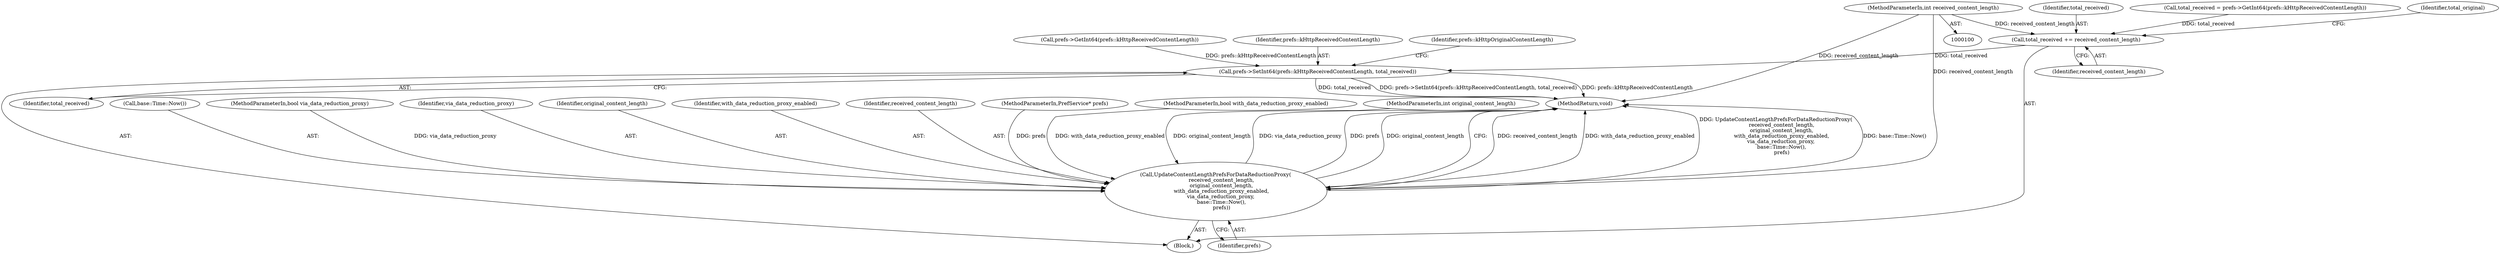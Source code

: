 digraph "1_Chrome_828eab2216a765dea92575c290421c115b8ad028_6@del" {
"1000101" [label="(MethodParameterIn,int received_content_length)"];
"1000117" [label="(Call,total_received += received_content_length)"];
"1000123" [label="(Call,prefs->SetInt64(prefs::kHttpReceivedContentLength, total_received))"];
"1000129" [label="(Call,UpdateContentLengthPrefsForDataReductionProxy(\n       received_content_length,\n       original_content_length,\n       with_data_reduction_proxy_enabled,\n      via_data_reduction_proxy,\n       base::Time::Now(),\n       prefs))"];
"1000136" [label="(MethodReturn,void)"];
"1000121" [label="(Identifier,total_original)"];
"1000102" [label="(MethodParameterIn,int original_content_length)"];
"1000127" [label="(Identifier,prefs::kHttpOriginalContentLength)"];
"1000135" [label="(Identifier,prefs)"];
"1000134" [label="(Call,base::Time::Now())"];
"1000104" [label="(MethodParameterIn,bool via_data_reduction_proxy)"];
"1000133" [label="(Identifier,via_data_reduction_proxy)"];
"1000131" [label="(Identifier,original_content_length)"];
"1000119" [label="(Identifier,received_content_length)"];
"1000117" [label="(Call,total_received += received_content_length)"];
"1000110" [label="(Call,prefs->GetInt64(prefs::kHttpReceivedContentLength))"];
"1000129" [label="(Call,UpdateContentLengthPrefsForDataReductionProxy(\n       received_content_length,\n       original_content_length,\n       with_data_reduction_proxy_enabled,\n      via_data_reduction_proxy,\n       base::Time::Now(),\n       prefs))"];
"1000132" [label="(Identifier,with_data_reduction_proxy_enabled)"];
"1000123" [label="(Call,prefs->SetInt64(prefs::kHttpReceivedContentLength, total_received))"];
"1000101" [label="(MethodParameterIn,int received_content_length)"];
"1000118" [label="(Identifier,total_received)"];
"1000108" [label="(Call,total_received = prefs->GetInt64(prefs::kHttpReceivedContentLength))"];
"1000130" [label="(Identifier,received_content_length)"];
"1000106" [label="(Block,)"];
"1000125" [label="(Identifier,total_received)"];
"1000124" [label="(Identifier,prefs::kHttpReceivedContentLength)"];
"1000105" [label="(MethodParameterIn,PrefService* prefs)"];
"1000103" [label="(MethodParameterIn,bool with_data_reduction_proxy_enabled)"];
"1000101" -> "1000100"  [label="AST: "];
"1000101" -> "1000136"  [label="DDG: received_content_length"];
"1000101" -> "1000117"  [label="DDG: received_content_length"];
"1000101" -> "1000129"  [label="DDG: received_content_length"];
"1000117" -> "1000106"  [label="AST: "];
"1000117" -> "1000119"  [label="CFG: "];
"1000118" -> "1000117"  [label="AST: "];
"1000119" -> "1000117"  [label="AST: "];
"1000121" -> "1000117"  [label="CFG: "];
"1000108" -> "1000117"  [label="DDG: total_received"];
"1000117" -> "1000123"  [label="DDG: total_received"];
"1000123" -> "1000106"  [label="AST: "];
"1000123" -> "1000125"  [label="CFG: "];
"1000124" -> "1000123"  [label="AST: "];
"1000125" -> "1000123"  [label="AST: "];
"1000127" -> "1000123"  [label="CFG: "];
"1000123" -> "1000136"  [label="DDG: total_received"];
"1000123" -> "1000136"  [label="DDG: prefs->SetInt64(prefs::kHttpReceivedContentLength, total_received)"];
"1000123" -> "1000136"  [label="DDG: prefs::kHttpReceivedContentLength"];
"1000110" -> "1000123"  [label="DDG: prefs::kHttpReceivedContentLength"];
"1000129" -> "1000106"  [label="AST: "];
"1000129" -> "1000135"  [label="CFG: "];
"1000130" -> "1000129"  [label="AST: "];
"1000131" -> "1000129"  [label="AST: "];
"1000132" -> "1000129"  [label="AST: "];
"1000133" -> "1000129"  [label="AST: "];
"1000134" -> "1000129"  [label="AST: "];
"1000135" -> "1000129"  [label="AST: "];
"1000136" -> "1000129"  [label="CFG: "];
"1000129" -> "1000136"  [label="DDG: received_content_length"];
"1000129" -> "1000136"  [label="DDG: with_data_reduction_proxy_enabled"];
"1000129" -> "1000136"  [label="DDG: UpdateContentLengthPrefsForDataReductionProxy(\n       received_content_length,\n       original_content_length,\n       with_data_reduction_proxy_enabled,\n      via_data_reduction_proxy,\n       base::Time::Now(),\n       prefs)"];
"1000129" -> "1000136"  [label="DDG: base::Time::Now()"];
"1000129" -> "1000136"  [label="DDG: via_data_reduction_proxy"];
"1000129" -> "1000136"  [label="DDG: prefs"];
"1000129" -> "1000136"  [label="DDG: original_content_length"];
"1000102" -> "1000129"  [label="DDG: original_content_length"];
"1000103" -> "1000129"  [label="DDG: with_data_reduction_proxy_enabled"];
"1000104" -> "1000129"  [label="DDG: via_data_reduction_proxy"];
"1000105" -> "1000129"  [label="DDG: prefs"];
}
